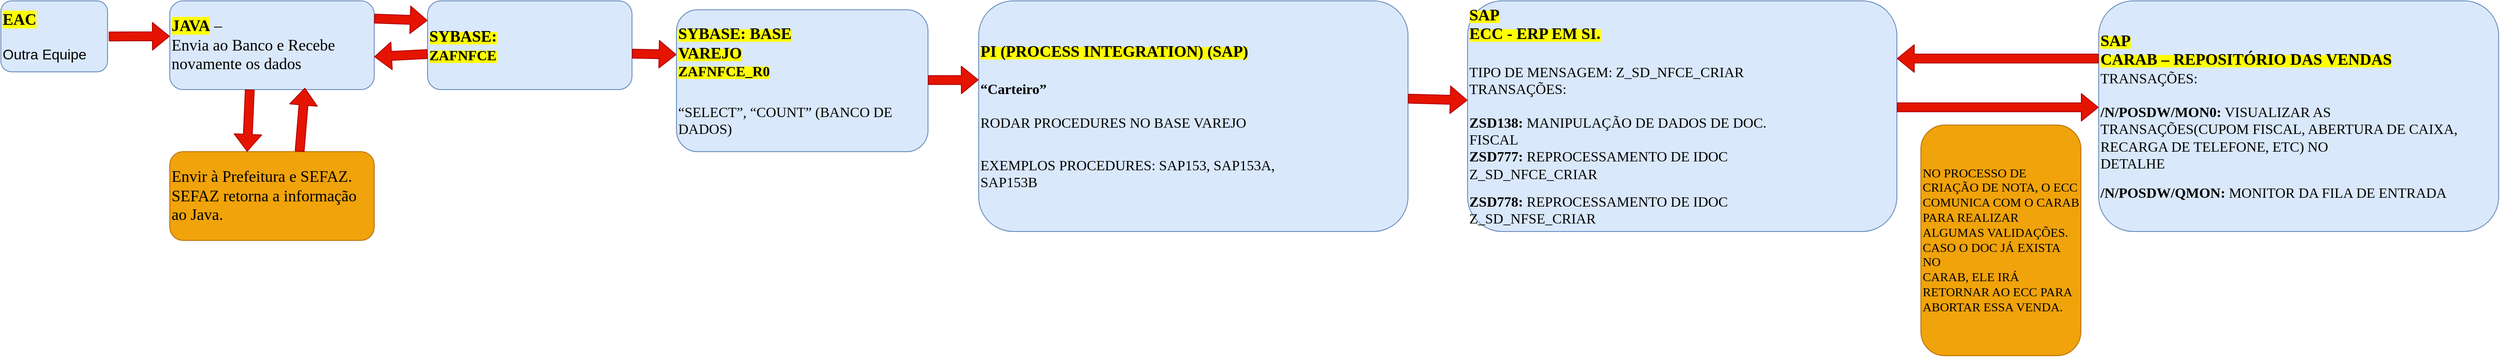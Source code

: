 <mxfile version="24.8.3">
  <diagram name="Página-1" id="A-V--XsspcCzu0u9TLLc">
    <mxGraphModel dx="2194" dy="1165" grid="1" gridSize="10" guides="1" tooltips="1" connect="1" arrows="1" fold="1" page="1" pageScale="1" pageWidth="827" pageHeight="1169" math="0" shadow="0">
      <root>
        <mxCell id="0" />
        <mxCell id="1" parent="0" />
        <mxCell id="hONxpYcpvomNpsaaPsFR-1" value="&lt;font style=&quot;font-size: 18px;&quot;&gt;&lt;span style=&quot;font-family: Aptos; font-weight: 700; background-color: rgb(255, 255, 0);&quot;&gt;EAC&lt;/span&gt;&lt;br&gt;&lt;/font&gt;&lt;div&gt;&lt;font size=&quot;3&quot;&gt;&lt;br&gt;&lt;/font&gt;&lt;div&gt;&lt;font size=&quot;3&quot;&gt;Outra Equipe&lt;/font&gt;&lt;/div&gt;&lt;/div&gt;" style="rounded=1;whiteSpace=wrap;html=1;fillColor=#dae8fc;strokeColor=#6c8ebf;align=left;" vertex="1" parent="1">
          <mxGeometry x="60" width="120" height="80" as="geometry" />
        </mxCell>
        <mxCell id="hONxpYcpvomNpsaaPsFR-3" value="&lt;p style=&quot;language:pt-BR;margin-top:0pt;margin-bottom:0pt;margin-left:0in;&lt;br/&gt;text-align:left;direction:ltr;unicode-bidi:embed;mso-line-break-override:none;&lt;br/&gt;word-break:normal;punctuation-wrap:hanging&quot;&gt;&lt;font style=&quot;font-size: 18px;&quot;&gt;&lt;span style=&quot;font-family: Aptos; background: yellow; font-weight: bold;&quot;&gt;JAVA&lt;/span&gt;&lt;span style=&quot;font-family: Aptos;&quot;&gt; –&lt;br&gt;Envia ao Banco e Recebe novamente os dados&lt;/span&gt;&lt;/font&gt;&lt;/p&gt;" style="rounded=1;whiteSpace=wrap;html=1;fillColor=#dae8fc;strokeColor=#6c8ebf;align=left;" vertex="1" parent="1">
          <mxGeometry x="250" width="230" height="100" as="geometry" />
        </mxCell>
        <mxCell id="hONxpYcpvomNpsaaPsFR-4" value="&lt;p style=&quot;language:pt-BR;margin-top:0pt;margin-bottom:0pt;margin-left:0in;&lt;br/&gt;text-align:left;direction:ltr;unicode-bidi:embed;mso-line-break-override:none;&lt;br/&gt;word-break:normal;punctuation-wrap:hanging&quot;&gt;&lt;font face=&quot;Aptos&quot; style=&quot;font-size: 18px;&quot;&gt;Envir à Prefeitura e SEFAZ. SEFAZ retorna a informação ao Java.&lt;/font&gt;&lt;/p&gt;" style="rounded=1;whiteSpace=wrap;html=1;fillColor=#f0a30a;strokeColor=#BD7000;align=left;fontColor=#000000;verticalAlign=middle;fontFamily=Helvetica;fontSize=12;" vertex="1" parent="1">
          <mxGeometry x="250" y="170" width="230" height="100" as="geometry" />
        </mxCell>
        <mxCell id="hONxpYcpvomNpsaaPsFR-7" value="" style="shape=flexArrow;endArrow=classic;html=1;rounded=1;entryX=-0.002;entryY=0.487;entryDx=0;entryDy=0;entryPerimeter=0;fillColor=#e51400;strokeColor=#B20000;" edge="1" parent="1">
          <mxGeometry width="50" height="50" relative="1" as="geometry">
            <mxPoint x="181.38" y="40.15" as="sourcePoint" />
            <mxPoint x="250.0" y="39.85" as="targetPoint" />
          </mxGeometry>
        </mxCell>
        <mxCell id="hONxpYcpvomNpsaaPsFR-10" value="" style="shape=flexArrow;endArrow=classic;html=1;rounded=1;fillColor=#e51400;strokeColor=#B20000;" edge="1" parent="1">
          <mxGeometry width="50" height="50" relative="1" as="geometry">
            <mxPoint x="340" y="100" as="sourcePoint" />
            <mxPoint x="337" y="170" as="targetPoint" />
          </mxGeometry>
        </mxCell>
        <mxCell id="hONxpYcpvomNpsaaPsFR-11" value="" style="shape=flexArrow;endArrow=classic;html=1;rounded=1;entryX=0.661;entryY=0.98;entryDx=0;entryDy=0;entryPerimeter=0;exitX=0.635;exitY=0;exitDx=0;exitDy=0;exitPerimeter=0;fillColor=#e51400;strokeColor=#B20000;" edge="1" parent="1" source="hONxpYcpvomNpsaaPsFR-4" target="hONxpYcpvomNpsaaPsFR-3">
          <mxGeometry width="50" height="50" relative="1" as="geometry">
            <mxPoint x="430" y="170" as="sourcePoint" />
            <mxPoint x="497" y="100" as="targetPoint" />
          </mxGeometry>
        </mxCell>
        <mxCell id="hONxpYcpvomNpsaaPsFR-12" value="&lt;p style=&quot;language:pt-BR;margin-top:0pt;margin-bottom:0pt;margin-left:0in;&lt;br/&gt;text-align:left;direction:ltr;unicode-bidi:embed;mso-line-break-override:none;&lt;br/&gt;word-break:normal;punctuation-wrap:hanging&quot;&gt;&lt;span style=&quot;font-family: Aptos; background: yellow; font-weight: bold;&quot;&gt;&lt;font style=&quot;font-size: 18px;&quot;&gt;SYBASE:&lt;/font&gt;&lt;/span&gt;&lt;/p&gt;&lt;p style=&quot;language:pt-BR;margin-top:0pt;margin-bottom:0pt;margin-left:0in;&lt;br/&gt;text-align:left;direction:ltr;unicode-bidi:embed;mso-line-break-override:none;&lt;br/&gt;word-break:normal;punctuation-wrap:hanging&quot;&gt;&lt;span style=&quot;font-family: Aptos; background: yellow; font-weight: bold;&quot;&gt;&lt;font size=&quot;3&quot;&gt;ZAFNFCE&lt;/font&gt;&lt;/span&gt;&lt;/p&gt;" style="rounded=1;whiteSpace=wrap;html=1;fillColor=#dae8fc;strokeColor=#6c8ebf;align=left;" vertex="1" parent="1">
          <mxGeometry x="540" width="230" height="100" as="geometry" />
        </mxCell>
        <mxCell id="hONxpYcpvomNpsaaPsFR-14" value="" style="shape=flexArrow;endArrow=classic;html=1;rounded=1;entryX=0;entryY=0.32;entryDx=0;entryDy=0;entryPerimeter=0;fillColor=#e51400;strokeColor=#B20000;" edge="1" parent="1">
          <mxGeometry width="50" height="50" relative="1" as="geometry">
            <mxPoint x="480" y="20" as="sourcePoint" />
            <mxPoint x="540" y="22" as="targetPoint" />
          </mxGeometry>
        </mxCell>
        <mxCell id="hONxpYcpvomNpsaaPsFR-15" value="" style="shape=flexArrow;endArrow=classic;html=1;rounded=1;entryX=1;entryY=0.63;entryDx=0;entryDy=0;entryPerimeter=0;fillColor=#e51400;strokeColor=#B20000;" edge="1" parent="1" target="hONxpYcpvomNpsaaPsFR-3">
          <mxGeometry width="50" height="50" relative="1" as="geometry">
            <mxPoint x="540" y="60" as="sourcePoint" />
            <mxPoint x="490" y="100" as="targetPoint" />
          </mxGeometry>
        </mxCell>
        <mxCell id="hONxpYcpvomNpsaaPsFR-16" value="&lt;p style=&quot;language:pt-BR;margin-top:0pt;margin-bottom:0pt;margin-left:0in;&lt;br/&gt;text-align:left;direction:ltr;unicode-bidi:embed;mso-line-break-override:none;&lt;br/&gt;word-break:normal;punctuation-wrap:hanging&quot;&gt;&lt;span style=&quot;font-family: Aptos; background: yellow; font-weight: bold;&quot;&gt;&lt;font style=&quot;font-size: 18px;&quot;&gt;SYBASE: BASE&lt;br&gt;VAREJO&lt;/font&gt;&lt;/span&gt;&lt;/p&gt;&lt;p style=&quot;language:pt-BR;margin-top:0pt;margin-bottom:0pt;margin-left:0in;&lt;br/&gt;text-align:left;direction:ltr;unicode-bidi:embed;mso-line-break-override:none;&lt;br/&gt;word-break:normal;punctuation-wrap:hanging&quot;&gt;&lt;span style=&quot;font-family: Aptos; background: yellow; font-weight: bold;&quot;&gt;&lt;font size=&quot;3&quot;&gt;ZAFNFCE_R0&lt;/font&gt;&lt;/span&gt;&lt;/p&gt;&lt;p style=&quot;language:pt-BR;margin-top:0pt;margin-bottom:0pt;margin-left:0in;&lt;br/&gt;text-align:left;direction:ltr;unicode-bidi:embed;mso-line-break-override:none;&lt;br/&gt;word-break:normal;punctuation-wrap:hanging&quot;&gt;&lt;/p&gt;&lt;p style=&quot;language:pt-BR;margin-top:0pt;margin-bottom:0pt;margin-left:0in;&lt;br/&gt;text-align:left;direction:ltr;unicode-bidi:embed;mso-line-break-override:none;&lt;br/&gt;word-break:normal;punctuation-wrap:hanging&quot;&gt;&lt;br&gt;&lt;/p&gt;&lt;p style=&quot;language:pt-BR;margin-top:0pt;margin-bottom:0pt;margin-left:0in;&lt;br/&gt;text-align:left;direction:ltr;unicode-bidi:embed;mso-line-break-override:none;&lt;br/&gt;word-break:normal;punctuation-wrap:hanging&quot;&gt;&lt;/p&gt;&lt;p&gt;&lt;/p&gt;&lt;p style=&quot;language:pt-BR;margin-top:0pt;margin-bottom:0pt;margin-left:0in;&lt;br/&gt;text-align:left;direction:ltr;unicode-bidi:embed;mso-line-break-override:none;&lt;br/&gt;word-break:normal;punctuation-wrap:hanging&quot;&gt;&lt;span style=&quot;font-family: Aptos;&quot;&gt;&lt;font size=&quot;3&quot; style=&quot;&quot;&gt;“SELECT”, “COUNT” (BANCO DE DADOS)&lt;/font&gt;&lt;/span&gt;&lt;/p&gt;" style="rounded=1;whiteSpace=wrap;html=1;fillColor=#dae8fc;strokeColor=#6c8ebf;align=left;" vertex="1" parent="1">
          <mxGeometry x="820" y="10" width="283" height="160" as="geometry" />
        </mxCell>
        <mxCell id="hONxpYcpvomNpsaaPsFR-17" value="&lt;p style=&quot;language:pt-BR;margin-top:0pt;margin-bottom:0pt;margin-left:0in;&lt;br/&gt;text-align:left;direction:ltr;unicode-bidi:embed;mso-line-break-override:none;&lt;br/&gt;word-break:normal;punctuation-wrap:hanging&quot;&gt;&lt;span style=&quot;font-family: Aptos; background: yellow; font-weight: bold;&quot;&gt;&lt;font style=&quot;font-size: 18px;&quot;&gt;PI (PROCESS INTEGRATION) (SAP)&lt;/font&gt;&lt;/span&gt;&lt;/p&gt;&lt;p style=&quot;language:pt-BR;margin-top:0pt;margin-bottom:0pt;margin-left:0in;&lt;br/&gt;text-align:left;direction:ltr;unicode-bidi:embed;mso-line-break-override:none;&lt;br/&gt;word-break:normal;punctuation-wrap:hanging&quot;&gt;&lt;span style=&quot;font-family: Aptos; background: yellow; font-weight: bold;&quot;&gt;&lt;font style=&quot;font-size: 18px;&quot;&gt;&lt;br&gt;&lt;/font&gt;&lt;/span&gt;&lt;/p&gt;&lt;p style=&quot;language:pt-BR;margin-top:0pt;margin-bottom:0pt;margin-left:0in;&lt;br/&gt;text-align:left;direction:ltr;unicode-bidi:embed;mso-line-break-override:none;&lt;br/&gt;word-break:normal;punctuation-wrap:hanging&quot;&gt;&lt;/p&gt;&lt;p style=&quot;language:pt-BR;margin-top:0pt;margin-bottom:0pt;margin-left:0in;&lt;br/&gt;text-align:left;direction:ltr;unicode-bidi:embed;mso-line-break-override:none;&lt;br/&gt;word-break:normal;punctuation-wrap:hanging&quot;&gt;&lt;span style=&quot;font-family: Aptos; font-weight: bold;&quot;&gt;&lt;font size=&quot;3&quot;&gt;“Carteiro”&lt;/font&gt;&lt;/span&gt;&lt;/p&gt;&lt;p style=&quot;language:pt-BR;margin-top:0pt;margin-bottom:0pt;margin-left:0in;&lt;br/&gt;text-align:left;direction:ltr;unicode-bidi:embed;mso-line-break-override:none;&lt;br/&gt;word-break:normal;punctuation-wrap:hanging&quot;&gt;&lt;span style=&quot;font-family: Aptos; font-weight: bold;&quot;&gt;&lt;font size=&quot;3&quot;&gt;&lt;br&gt;&lt;/font&gt;&lt;/span&gt;&lt;/p&gt;&lt;p style=&quot;language:pt-BR;margin-top:0pt;margin-bottom:0pt;margin-left:0in;&lt;br/&gt;text-align:left;direction:ltr;unicode-bidi:embed;mso-line-break-override:none;&lt;br/&gt;word-break:normal;punctuation-wrap:hanging&quot;&gt;&lt;/p&gt;&lt;p style=&quot;language:pt-BR;margin-top:0pt;margin-bottom:0pt;margin-left:0in;&lt;br/&gt;text-align:left;direction:ltr;unicode-bidi:embed;mso-line-break-override:none;&lt;br/&gt;word-break:normal;punctuation-wrap:hanging&quot;&gt;&lt;span style=&quot;font-family: Aptos;&quot;&gt;&lt;font size=&quot;3&quot;&gt;RODAR PROCEDURES NO BASE VAREJO&lt;/font&gt;&lt;/span&gt;&lt;/p&gt;&lt;p style=&quot;language:pt-BR;margin-top:0pt;margin-bottom:0pt;margin-left:0in;&lt;br/&gt;text-align:left;direction:ltr;unicode-bidi:embed;mso-line-break-override:none;&lt;br/&gt;word-break:normal;punctuation-wrap:hanging&quot;&gt;&lt;/p&gt;&lt;p style=&quot;language:pt-BR;margin-top:0pt;margin-bottom:0pt;margin-left:0in;&lt;br/&gt;text-align:left;direction:ltr;unicode-bidi:embed;mso-line-break-override:none;&lt;br/&gt;word-break:normal;punctuation-wrap:hanging&quot;&gt;&lt;br&gt;&lt;br&gt;&lt;/p&gt;&lt;p style=&quot;language:pt-BR;margin-top:0pt;margin-bottom:0pt;margin-left:0in;&lt;br/&gt;text-align:left;direction:ltr;unicode-bidi:embed;mso-line-break-override:none;&lt;br/&gt;word-break:normal;punctuation-wrap:hanging&quot;&gt;&lt;span style=&quot;font-family: Aptos;&quot;&gt;&lt;font size=&quot;3&quot;&gt;EXEMPLOS PROCEDURES: SAP153, SAP153A,&lt;br&gt;SAP153B&lt;/font&gt;&lt;/span&gt;&lt;/p&gt;" style="rounded=1;whiteSpace=wrap;html=1;fillColor=#dae8fc;strokeColor=#6c8ebf;align=left;" vertex="1" parent="1">
          <mxGeometry x="1160" width="483" height="260" as="geometry" />
        </mxCell>
        <mxCell id="hONxpYcpvomNpsaaPsFR-18" value="" style="shape=flexArrow;endArrow=classic;html=1;rounded=1;entryX=0;entryY=0.316;entryDx=0;entryDy=0;entryPerimeter=0;fillColor=#e51400;strokeColor=#B20000;" edge="1" parent="1" target="hONxpYcpvomNpsaaPsFR-16">
          <mxGeometry width="50" height="50" relative="1" as="geometry">
            <mxPoint x="770" y="59.5" as="sourcePoint" />
            <mxPoint x="813" y="60.5" as="targetPoint" />
          </mxGeometry>
        </mxCell>
        <mxCell id="hONxpYcpvomNpsaaPsFR-19" value="" style="shape=flexArrow;endArrow=classic;html=1;rounded=1;fillColor=#e51400;strokeColor=#B20000;" edge="1" parent="1">
          <mxGeometry width="50" height="50" relative="1" as="geometry">
            <mxPoint x="1103" y="89.25" as="sourcePoint" />
            <mxPoint x="1160" y="89" as="targetPoint" />
          </mxGeometry>
        </mxCell>
        <mxCell id="hONxpYcpvomNpsaaPsFR-21" value="&lt;p style=&quot;language:pt-BR;margin-top:0pt;margin-bottom:0pt;margin-left:0in;&lt;br/&gt;text-align:left;direction:ltr;unicode-bidi:embed;mso-line-break-override:none;&lt;br/&gt;word-break:normal;punctuation-wrap:hanging&quot;&gt;&lt;span style=&quot;font-family: Aptos; background: yellow; font-weight: bold;&quot;&gt;&lt;font style=&quot;font-size: 18px;&quot;&gt;SAP&lt;br&gt;ECC - ERP EM SI.&lt;/font&gt;&lt;/span&gt;&lt;/p&gt;&lt;p style=&quot;language:pt-BR;margin-top:0pt;margin-bottom:0pt;margin-left:0in;&lt;br/&gt;text-align:left;direction:ltr;unicode-bidi:embed;mso-line-break-override:none;&lt;br/&gt;word-break:normal;punctuation-wrap:hanging&quot;&gt;&lt;span style=&quot;font-family: Aptos; background: yellow; font-weight: bold;&quot;&gt;&lt;font style=&quot;font-size: 18px;&quot;&gt;&lt;br&gt;&lt;/font&gt;&lt;/span&gt;&lt;/p&gt;&lt;p style=&quot;language:pt-BR;margin-top:0pt;margin-bottom:0pt;margin-left:0in;&lt;br/&gt;text-align:left;direction:ltr;unicode-bidi:embed;mso-line-break-override:none;&lt;br/&gt;word-break:normal;punctuation-wrap:hanging&quot;&gt;&lt;/p&gt;&lt;p style=&quot;language:pt-BR;margin-top:0pt;margin-bottom:0pt;margin-left:0in;&lt;br/&gt;text-align:left;direction:ltr;unicode-bidi:embed;mso-line-break-override:none;&lt;br/&gt;word-break:normal;punctuation-wrap:hanging&quot;&gt;&lt;span style=&quot;font-family: Aptos;&quot;&gt;&lt;font size=&quot;3&quot;&gt;TIPO DE MENSAGEM: Z_SD_NFCE_CRIAR&lt;/font&gt;&lt;/span&gt;&lt;/p&gt;&lt;p style=&quot;language:pt-BR;margin-top:0pt;margin-bottom:0pt;margin-left:0in;&lt;br/&gt;text-align:left;direction:ltr;unicode-bidi:embed;mso-line-break-override:none;&lt;br/&gt;word-break:normal;punctuation-wrap:hanging&quot;&gt;&lt;/p&gt;&lt;p style=&quot;language:pt-BR;margin-top:0pt;margin-bottom:0pt;margin-left:0in;&lt;br/&gt;text-align:left;direction:ltr;unicode-bidi:embed;mso-line-break-override:none;&lt;br/&gt;word-break:normal;punctuation-wrap:hanging&quot;&gt;&lt;span style=&quot;font-family: Aptos;&quot;&gt;&lt;font size=&quot;3&quot;&gt;TRANSAÇÕES:&lt;/font&gt;&lt;/span&gt;&lt;/p&gt;&lt;p style=&quot;language:pt-BR;margin-top:0pt;margin-bottom:0pt;margin-left:0in;&lt;br/&gt;text-align:left;direction:ltr;unicode-bidi:embed;mso-line-break-override:none;&lt;br/&gt;word-break:normal;punctuation-wrap:hanging&quot;&gt;&lt;span style=&quot;font-family: Aptos;&quot;&gt;&lt;font size=&quot;3&quot;&gt;&lt;br&gt;&lt;/font&gt;&lt;/span&gt;&lt;/p&gt;&lt;p style=&quot;language:pt-BR;margin-top:0pt;margin-bottom:0pt;margin-left:0in;&lt;br/&gt;text-align:left;direction:ltr;unicode-bidi:embed;mso-line-break-override:none;&lt;br/&gt;word-break:normal;punctuation-wrap:hanging&quot;&gt;&lt;/p&gt;&lt;p style=&quot;language:pt-BR;margin-top:0pt;margin-bottom:0pt;margin-left:0in;&lt;br/&gt;text-align:left;direction:ltr;unicode-bidi:embed;mso-line-break-override:none;&lt;br/&gt;word-break:normal;punctuation-wrap:hanging&quot;&gt;&lt;span style=&quot;font-family: Aptos;&quot;&gt;&lt;font size=&quot;3&quot;&gt;&lt;b&gt;ZSD138: &lt;/b&gt;MANIPULAÇÃO DE DADOS DE DOC.&lt;br&gt;FISCAL&lt;/font&gt;&lt;/span&gt;&lt;/p&gt;&lt;p style=&quot;language:pt-BR;margin-top:0pt;margin-bottom:0pt;margin-left:0in;&lt;br/&gt;text-align:left;direction:ltr;unicode-bidi:embed;mso-line-break-override:none;&lt;br/&gt;word-break:normal;punctuation-wrap:hanging&quot;&gt;&lt;span style=&quot;font-family: Aptos;&quot;&gt;&lt;font size=&quot;3&quot;&gt;&lt;b&gt;ZSD777: &lt;/b&gt;REPROCESSAMENTO DE IDOC&lt;br&gt;Z_SD_NFCE_CRIAR&lt;/font&gt;&lt;/span&gt;&lt;/p&gt;&lt;p style=&quot;language:pt-BR;margin-top:0pt;margin-bottom:0pt;margin-left:0in;&lt;br/&gt;text-align:left;direction:ltr;unicode-bidi:embed;mso-line-break-override:none;&lt;br/&gt;word-break:normal;punctuation-wrap:hanging&quot;&gt;&lt;/p&gt;&lt;p&gt;&lt;/p&gt;&lt;p style=&quot;language:pt-BR;margin-top:0pt;margin-bottom:0pt;margin-left:0in;&lt;br/&gt;text-align:left;direction:ltr;unicode-bidi:embed;mso-line-break-override:none;&lt;br/&gt;word-break:normal;punctuation-wrap:hanging&quot;&gt;&lt;span style=&quot;font-family: Aptos;&quot;&gt;&lt;font size=&quot;3&quot;&gt;&lt;b&gt;ZSD778: &lt;/b&gt;REPROCESSAMENTO DE IDOC&lt;br&gt;Z_SD_NFSE_CRIAR&lt;/font&gt;&lt;/span&gt;&lt;/p&gt;" style="rounded=1;whiteSpace=wrap;html=1;fillColor=#dae8fc;strokeColor=#6c8ebf;align=left;" vertex="1" parent="1">
          <mxGeometry x="1710" width="483" height="260" as="geometry" />
        </mxCell>
        <mxCell id="hONxpYcpvomNpsaaPsFR-22" value="" style="shape=flexArrow;endArrow=classic;html=1;rounded=1;fillColor=#e51400;strokeColor=#B20000;" edge="1" parent="1">
          <mxGeometry width="50" height="50" relative="1" as="geometry">
            <mxPoint x="1643" y="110.25" as="sourcePoint" />
            <mxPoint x="1710" y="112" as="targetPoint" />
          </mxGeometry>
        </mxCell>
        <mxCell id="hONxpYcpvomNpsaaPsFR-23" value="&lt;p style=&quot;language:pt-BR;margin-top:0pt;margin-bottom:0pt;margin-left:0in;&lt;br/&gt;text-align:left;direction:ltr;unicode-bidi:embed;mso-line-break-override:none;&lt;br/&gt;word-break:normal;punctuation-wrap:hanging&quot;&gt;&lt;span style=&quot;font-family: Aptos; background: yellow; font-weight: bold;&quot;&gt;&lt;font style=&quot;font-size: 18px;&quot;&gt;SAP&lt;br&gt;CARAB – REPOSITÓRIO DAS VENDAS&lt;/font&gt;&lt;/span&gt;&lt;/p&gt;&lt;p style=&quot;language:pt-BR;margin-top:0pt;margin-bottom:0pt;margin-left:0in;&lt;br/&gt;text-align:left;direction:ltr;unicode-bidi:embed;mso-line-break-override:none;&lt;br/&gt;word-break:normal;punctuation-wrap:hanging&quot;&gt;&lt;/p&gt;&lt;p style=&quot;language:pt-BR;margin-top:0pt;margin-bottom:0pt;margin-left:0in;&lt;br/&gt;text-align:left;direction:ltr;unicode-bidi:embed;mso-line-break-override:none;&lt;br/&gt;word-break:normal;punctuation-wrap:hanging&quot;&gt;&lt;span style=&quot;font-family: Aptos;&quot;&gt;&lt;font size=&quot;3&quot;&gt;TRANSAÇÕES: &lt;/font&gt;&lt;/span&gt;&lt;/p&gt;&lt;p style=&quot;language:pt-BR;margin-top:0pt;margin-bottom:0pt;margin-left:0in;&lt;br/&gt;text-align:left;direction:ltr;unicode-bidi:embed;mso-line-break-override:none;&lt;br/&gt;word-break:normal;punctuation-wrap:hanging&quot;&gt;&lt;span style=&quot;font-family: Aptos;&quot;&gt;&lt;font size=&quot;3&quot;&gt;&lt;br&gt;&lt;/font&gt;&lt;/span&gt;&lt;/p&gt;&lt;p style=&quot;language:pt-BR;margin-top:0pt;margin-bottom:0pt;margin-left:0in;&lt;br/&gt;text-align:left;direction:ltr;unicode-bidi:embed;mso-line-break-override:none;&lt;br/&gt;word-break:normal;punctuation-wrap:hanging&quot;&gt;&lt;/p&gt;&lt;p style=&quot;language:pt-BR;margin-top:0pt;margin-bottom:0pt;margin-left:0in;&lt;br/&gt;text-align:left;direction:ltr;unicode-bidi:embed;mso-line-break-override:none;&lt;br/&gt;word-break:normal;punctuation-wrap:hanging&quot;&gt;&lt;span style=&quot;font-family: Aptos;&quot;&gt;&lt;font size=&quot;3&quot;&gt;&lt;b&gt;/N/POSDW/MON0:&lt;/b&gt; VISUALIZAR AS&lt;br&gt;TRANSAÇÕES(CUPOM FISCAL, ABERTURA DE CAIXA, RECARGA DE TELEFONE, ETC) NO&lt;br&gt;DETALHE&lt;/font&gt;&lt;/span&gt;&lt;/p&gt;&lt;p style=&quot;language:pt-BR;margin-top:0pt;margin-bottom:0pt;margin-left:0in;&lt;br/&gt;text-align:left;direction:ltr;unicode-bidi:embed;mso-line-break-override:none;&lt;br/&gt;word-break:normal;punctuation-wrap:hanging&quot;&gt;&lt;/p&gt;&lt;p style=&quot;language:pt-BR;margin-top:0pt;margin-bottom:0pt;margin-left:0in;&lt;br/&gt;text-align:left;direction:ltr;unicode-bidi:embed;mso-line-break-override:none;&lt;br/&gt;word-break:normal;punctuation-wrap:hanging&quot;&gt;&lt;br&gt;&lt;/p&gt;&lt;p style=&quot;language:pt-BR;margin-top:0pt;margin-bottom:0pt;margin-left:0in;&lt;br/&gt;text-align:left;direction:ltr;unicode-bidi:embed;mso-line-break-override:none;&lt;br/&gt;word-break:normal;punctuation-wrap:hanging&quot;&gt;&lt;span style=&quot;font-family: Aptos;&quot;&gt;&lt;font size=&quot;3&quot; style=&quot;&quot;&gt;&lt;b&gt;/N/POSDW/QMON:&lt;/b&gt; MONITOR DA FILA DE ENTRADA&lt;/font&gt;&lt;/span&gt;&lt;/p&gt;" style="rounded=1;whiteSpace=wrap;html=1;fillColor=#dae8fc;strokeColor=#6c8ebf;align=left;" vertex="1" parent="1">
          <mxGeometry x="2420" width="450" height="260" as="geometry" />
        </mxCell>
        <mxCell id="hONxpYcpvomNpsaaPsFR-24" value="" style="shape=flexArrow;endArrow=classic;html=1;rounded=1;fillColor=#e51400;strokeColor=#B20000;" edge="1" parent="1">
          <mxGeometry width="50" height="50" relative="1" as="geometry">
            <mxPoint x="2193" y="120" as="sourcePoint" />
            <mxPoint x="2420" y="120" as="targetPoint" />
          </mxGeometry>
        </mxCell>
        <mxCell id="hONxpYcpvomNpsaaPsFR-25" value="&lt;p style=&quot;margin-top: 0pt; margin-bottom: 0pt; margin-left: 0in; direction: ltr; unicode-bidi: embed; word-break: normal;&quot;&gt;&lt;span style=&quot;font-family: Aptos; font-size: 14px;&quot;&gt;&lt;font style=&quot;font-size: 14px;&quot;&gt;NO PROCESSO DE CRIAÇÃO DE NOTA, O ECC&lt;br&gt;COMUNICA COM O CARAB PARA REALIZAR ALGUMAS VALIDAÇÕES. CASO O DOC JÁ EXISTA NO&lt;br&gt;CARAB, ELE IRÁ RETORNAR AO ECC PARA ABORTAR ESSA VENDA.&lt;/font&gt;&lt;/span&gt;&lt;/p&gt;" style="rounded=1;whiteSpace=wrap;html=1;fillColor=#f0a30a;strokeColor=#BD7000;fontColor=#000000;align=left;" vertex="1" parent="1">
          <mxGeometry x="2220" y="140" width="180" height="260" as="geometry" />
        </mxCell>
        <mxCell id="hONxpYcpvomNpsaaPsFR-26" value="" style="shape=flexArrow;endArrow=classic;html=1;rounded=1;fillColor=#e51400;strokeColor=#B20000;exitX=0;exitY=0.25;exitDx=0;exitDy=0;entryX=1;entryY=0.25;entryDx=0;entryDy=0;" edge="1" parent="1" source="hONxpYcpvomNpsaaPsFR-23" target="hONxpYcpvomNpsaaPsFR-21">
          <mxGeometry width="50" height="50" relative="1" as="geometry">
            <mxPoint x="2363" y="-10" as="sourcePoint" />
            <mxPoint x="2250" y="180" as="targetPoint" />
          </mxGeometry>
        </mxCell>
      </root>
    </mxGraphModel>
  </diagram>
</mxfile>
